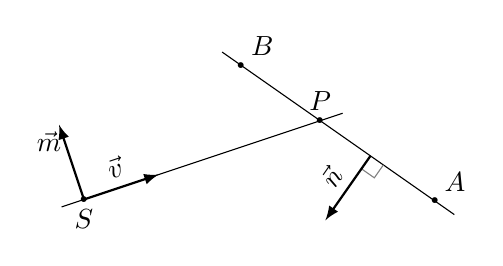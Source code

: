 %\usetikzlibrary{calc, angles}
\begin{tikzpicture}[scale=1]

\tikzset{
  line/.style = {
    shorten <=-3mm, shorten >=-3mm
  },
  vector/.style = {
    thick,-latex
  },
  dot/.style = {
    insert path={
      node[scale=2]{.}
    }
  },
  perp/.style = {
    draw,
    angle eccentricity=.5,
    angle radius=2mm,
  }
}

 % les coordonnées des points
 \path
   (0,0) coordinate (S)
   (3,1) coordinate (P)
   ($(S)!1cm!(P)$) coordinate (v)
   (2,1.7) coordinate (B)
   ($(B)!3cm!(P)$) coordinate (A)
   ($(B)!2cm!(P)$) coordinate (N)
   ($(N)!1cm!90:(B)$) coordinate (n)
   ($(S)!1cm!90:(v)$) coordinate (m)
 ;
 % les droites
 \draw
   (S) edge[line] (P)
   (A) edge[line] (B)
 ;
 % les vecteurs
 \draw
   pic[perp,gray]{right angle=n--N--A}
   (S) edge[vector] node[above, sloped]{$\vec{v}$} (v)
   (N) edge[vector] node[above, sloped]{$\vec{n}$} (n)
   (S) edge[vector] node[above left]{$\vec{m}$} (m)
 ;
 % les points
 \path
   (S) [dot] node[below]{$S$}
   (P) [dot] node[above]{$P$}
   (A) [dot] node[above right]{$A$}
   (B) [dot] node[above right]{$B$}
 ;

\end{tikzpicture}